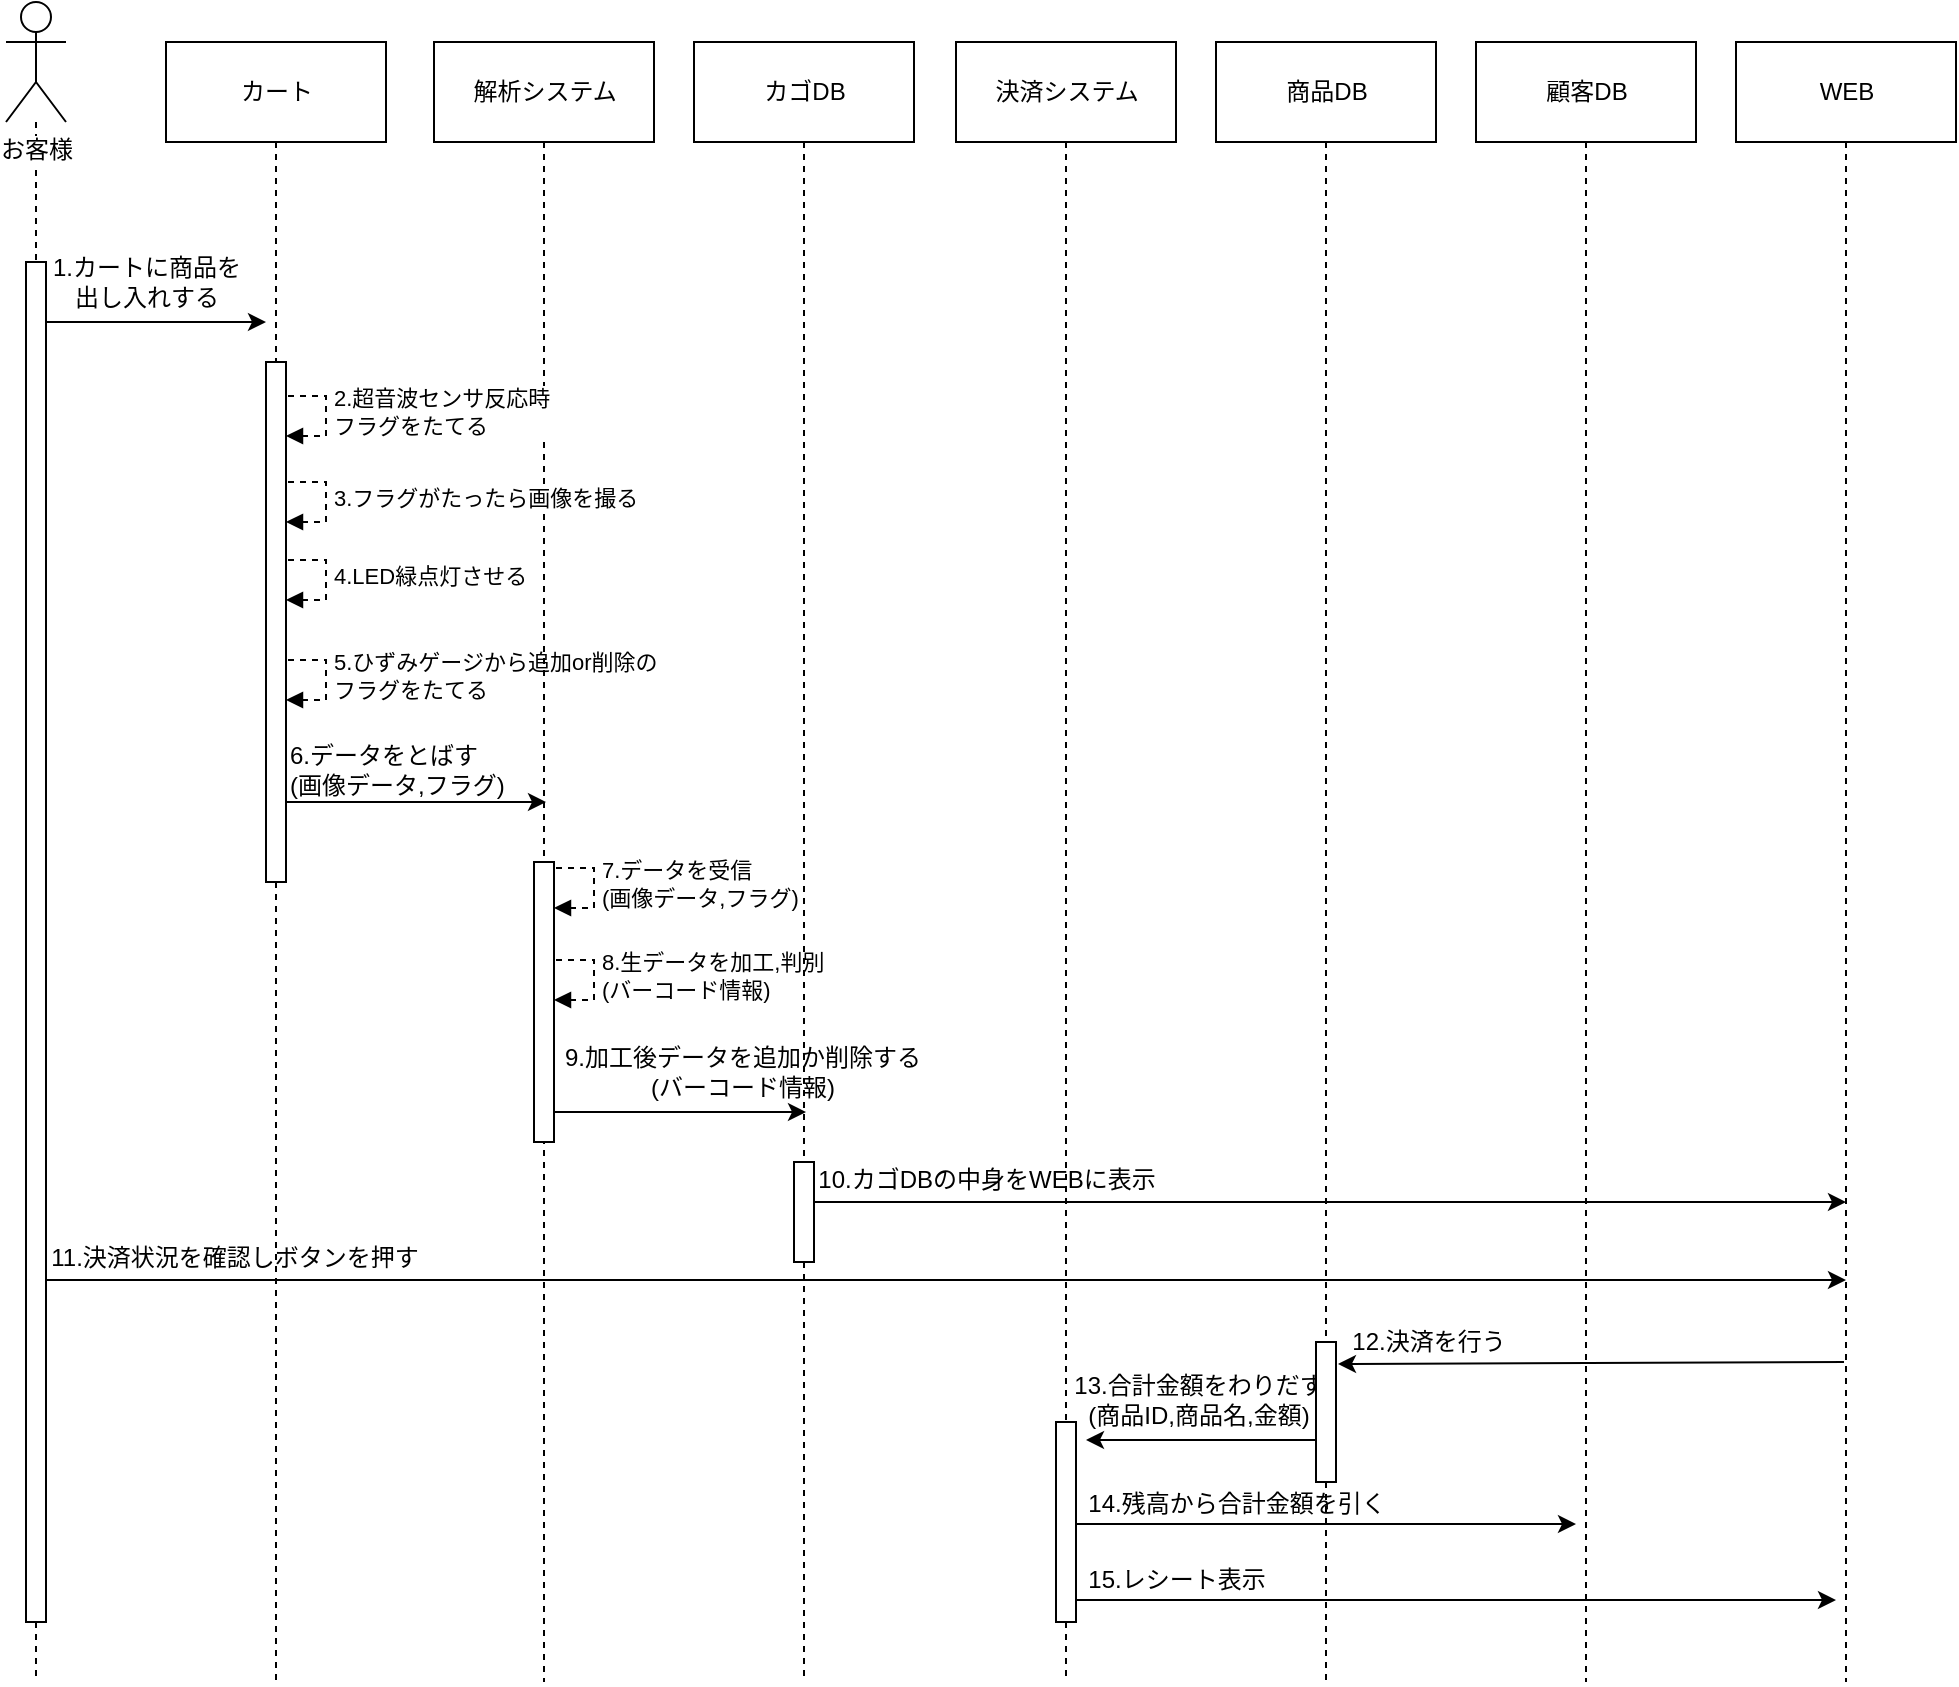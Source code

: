 <mxfile version="12.4.9" type="device"><diagram id="q3CuAIRqDANJSjzh_Llo" name="ページ1"><mxGraphModel dx="1422" dy="954" grid="1" gridSize="10" guides="1" tooltips="1" connect="1" arrows="1" fold="1" page="1" pageScale="1" pageWidth="827" pageHeight="1169" math="0" shadow="0"><root><mxCell id="0"/><mxCell id="1" parent="0"/><mxCell id="pqrPy8zDpJbWkUHRXdtm-3" value="" style="edgeStyle=orthogonalEdgeStyle;rounded=0;orthogonalLoop=1;jettySize=auto;html=1;endArrow=none;endFill=0;dashed=1;" parent="1" source="pqrPy8zDpJbWkUHRXdtm-16" edge="1"><mxGeometry relative="1" as="geometry"><mxPoint x="95" y="920" as="targetPoint"/></mxGeometry></mxCell><mxCell id="pqrPy8zDpJbWkUHRXdtm-6" value="" style="rounded=0;orthogonalLoop=1;jettySize=auto;html=1;endArrow=none;endFill=0;dashed=1;" parent="1" source="pqrPy8zDpJbWkUHRXdtm-63" edge="1"><mxGeometry relative="1" as="geometry"><mxPoint x="215" y="920" as="targetPoint"/></mxGeometry></mxCell><mxCell id="pqrPy8zDpJbWkUHRXdtm-4" value="カート" style="html=1;" parent="1" vertex="1"><mxGeometry x="160" y="100" width="110" height="50" as="geometry"/></mxCell><mxCell id="pqrPy8zDpJbWkUHRXdtm-14" value="4.LED緑点灯させる" style="edgeStyle=orthogonalEdgeStyle;html=1;align=left;spacingLeft=2;endArrow=block;rounded=0;entryX=1;entryY=0;dashed=1;" parent="1" edge="1"><mxGeometry relative="1" as="geometry"><mxPoint x="215" y="359" as="sourcePoint"/><Array as="points"><mxPoint x="240" y="359"/></Array><mxPoint x="220" y="379" as="targetPoint"/></mxGeometry></mxCell><mxCell id="pqrPy8zDpJbWkUHRXdtm-16" value="" style="html=1;points=[];perimeter=orthogonalPerimeter;labelBackgroundColor=none;" parent="1" vertex="1"><mxGeometry x="90" y="210" width="10" height="680" as="geometry"/></mxCell><mxCell id="pqrPy8zDpJbWkUHRXdtm-17" value="" style="edgeStyle=orthogonalEdgeStyle;rounded=0;orthogonalLoop=1;jettySize=auto;html=1;endArrow=none;endFill=0;dashed=1;" parent="1" source="pqrPy8zDpJbWkUHRXdtm-1" target="pqrPy8zDpJbWkUHRXdtm-16" edge="1"><mxGeometry relative="1" as="geometry"><mxPoint x="95" y="140" as="sourcePoint"/><mxPoint x="95" y="700" as="targetPoint"/></mxGeometry></mxCell><mxCell id="pqrPy8zDpJbWkUHRXdtm-20" value="5.ひずみゲージから追加or削除の&lt;br&gt;フラグをたてる" style="edgeStyle=orthogonalEdgeStyle;html=1;align=left;spacingLeft=2;endArrow=block;rounded=0;entryX=1;entryY=0;dashed=1;" parent="1" edge="1"><mxGeometry relative="1" as="geometry"><mxPoint x="215" y="409" as="sourcePoint"/><Array as="points"><mxPoint x="240" y="409"/></Array><mxPoint x="220" y="429" as="targetPoint"/></mxGeometry></mxCell><mxCell id="pqrPy8zDpJbWkUHRXdtm-21" value="" style="rounded=0;orthogonalLoop=1;jettySize=auto;html=1;endArrow=none;endFill=0;dashed=1;edgeStyle=orthogonalEdgeStyle;" parent="1" source="pqrPy8zDpJbWkUHRXdtm-22" edge="1"><mxGeometry relative="1" as="geometry"><mxPoint x="349" y="920" as="targetPoint"/></mxGeometry></mxCell><mxCell id="pqrPy8zDpJbWkUHRXdtm-22" value="解析システム" style="html=1;" parent="1" vertex="1"><mxGeometry x="294" y="100" width="110" height="50" as="geometry"/></mxCell><mxCell id="pqrPy8zDpJbWkUHRXdtm-25" value="" style="endArrow=classic;html=1;" parent="1" edge="1"><mxGeometry width="50" height="50" relative="1" as="geometry"><mxPoint x="100" y="240" as="sourcePoint"/><mxPoint x="210" y="240" as="targetPoint"/></mxGeometry></mxCell><mxCell id="pqrPy8zDpJbWkUHRXdtm-26" value="1.カートに商品を&lt;br&gt;出し入れする" style="text;html=1;resizable=0;points=[];align=center;verticalAlign=middle;labelBackgroundColor=none;" parent="pqrPy8zDpJbWkUHRXdtm-25" vertex="1" connectable="0"><mxGeometry x="0.252" y="-3" relative="1" as="geometry"><mxPoint x="-19" y="-23" as="offset"/></mxGeometry></mxCell><mxCell id="pqrPy8zDpJbWkUHRXdtm-27" value="" style="endArrow=classic;html=1;" parent="1" edge="1"><mxGeometry width="50" height="50" relative="1" as="geometry"><mxPoint x="215" y="480" as="sourcePoint"/><mxPoint x="350" y="480" as="targetPoint"/></mxGeometry></mxCell><mxCell id="pqrPy8zDpJbWkUHRXdtm-28" value="6.データをとばす&lt;br&gt;(画像データ,フラグ)" style="text;html=1;resizable=0;points=[];align=left;verticalAlign=middle;labelBackgroundColor=none;" parent="pqrPy8zDpJbWkUHRXdtm-27" vertex="1" connectable="0"><mxGeometry x="0.252" y="-3" relative="1" as="geometry"><mxPoint x="-80" y="-19" as="offset"/></mxGeometry></mxCell><mxCell id="pqrPy8zDpJbWkUHRXdtm-30" value="7.データを受信&lt;br&gt;(画像データ,フラグ)" style="edgeStyle=orthogonalEdgeStyle;html=1;align=left;spacingLeft=2;endArrow=block;rounded=0;entryX=1;entryY=0;dashed=1;" parent="1" edge="1"><mxGeometry relative="1" as="geometry"><mxPoint x="349" y="513" as="sourcePoint"/><Array as="points"><mxPoint x="374" y="513"/></Array><mxPoint x="354" y="533" as="targetPoint"/></mxGeometry></mxCell><mxCell id="pqrPy8zDpJbWkUHRXdtm-32" value="カゴDB" style="html=1;" parent="1" vertex="1"><mxGeometry x="424" y="100" width="110" height="50" as="geometry"/></mxCell><mxCell id="pqrPy8zDpJbWkUHRXdtm-35" value="" style="endArrow=classic;html=1;" parent="1" edge="1"><mxGeometry width="50" height="50" relative="1" as="geometry"><mxPoint x="349" y="635" as="sourcePoint"/><mxPoint x="480" y="635" as="targetPoint"/></mxGeometry></mxCell><mxCell id="pqrPy8zDpJbWkUHRXdtm-36" value="9.加工後データを追加か削除する&lt;br&gt;(バーコード情報)" style="text;html=1;resizable=0;points=[];align=center;verticalAlign=middle;labelBackgroundColor=none;" parent="pqrPy8zDpJbWkUHRXdtm-35" vertex="1" connectable="0"><mxGeometry x="0.252" y="-3" relative="1" as="geometry"><mxPoint x="17" y="-23" as="offset"/></mxGeometry></mxCell><mxCell id="pqrPy8zDpJbWkUHRXdtm-43" value="" style="rounded=0;orthogonalLoop=1;jettySize=auto;html=1;endArrow=none;endFill=0;dashed=1;edgeStyle=orthogonalEdgeStyle;" parent="1" source="pqrPy8zDpJbWkUHRXdtm-67" edge="1"><mxGeometry relative="1" as="geometry"><mxPoint x="610" y="920" as="targetPoint"/></mxGeometry></mxCell><mxCell id="pqrPy8zDpJbWkUHRXdtm-44" value="決済システム" style="html=1;" parent="1" vertex="1"><mxGeometry x="555" y="100" width="110" height="50" as="geometry"/></mxCell><mxCell id="pqrPy8zDpJbWkUHRXdtm-49" value="" style="rounded=0;orthogonalLoop=1;jettySize=auto;html=1;endArrow=none;endFill=0;dashed=1;edgeStyle=orthogonalEdgeStyle;" parent="1" source="pqrPy8zDpJbWkUHRXdtm-69" edge="1"><mxGeometry relative="1" as="geometry"><mxPoint x="740" y="920" as="targetPoint"/></mxGeometry></mxCell><mxCell id="pqrPy8zDpJbWkUHRXdtm-50" value="商品DB" style="html=1;" parent="1" vertex="1"><mxGeometry x="685" y="100" width="110" height="50" as="geometry"/></mxCell><mxCell id="pqrPy8zDpJbWkUHRXdtm-51" value="" style="endArrow=none;html=1;endFill=0;startArrow=classic;startFill=1;" parent="1" edge="1"><mxGeometry width="50" height="50" relative="1" as="geometry"><mxPoint x="620" y="799" as="sourcePoint"/><mxPoint x="735" y="799" as="targetPoint"/></mxGeometry></mxCell><mxCell id="pqrPy8zDpJbWkUHRXdtm-52" value="13.合計金額をわりだす&lt;br&gt;(商品ID,商品名,金額)" style="text;html=1;resizable=0;points=[];align=center;verticalAlign=middle;labelBackgroundColor=none;" parent="pqrPy8zDpJbWkUHRXdtm-51" vertex="1" connectable="0"><mxGeometry x="0.252" y="-3" relative="1" as="geometry"><mxPoint x="-16" y="-23" as="offset"/></mxGeometry></mxCell><mxCell id="pqrPy8zDpJbWkUHRXdtm-53" value="" style="rounded=0;orthogonalLoop=1;jettySize=auto;html=1;endArrow=none;endFill=0;dashed=1;edgeStyle=orthogonalEdgeStyle;" parent="1" source="pqrPy8zDpJbWkUHRXdtm-54" edge="1"><mxGeometry relative="1" as="geometry"><mxPoint x="870" y="920" as="targetPoint"/></mxGeometry></mxCell><mxCell id="pqrPy8zDpJbWkUHRXdtm-54" value="顧客DB" style="html=1;" parent="1" vertex="1"><mxGeometry x="815" y="100" width="110" height="50" as="geometry"/></mxCell><mxCell id="pqrPy8zDpJbWkUHRXdtm-55" value="" style="endArrow=classic;html=1;" parent="1" edge="1"><mxGeometry width="50" height="50" relative="1" as="geometry"><mxPoint x="610" y="841" as="sourcePoint"/><mxPoint x="865" y="841" as="targetPoint"/></mxGeometry></mxCell><mxCell id="pqrPy8zDpJbWkUHRXdtm-56" value="14.残高から合計金額を引く" style="text;html=1;resizable=0;points=[];align=center;verticalAlign=middle;labelBackgroundColor=none;" parent="pqrPy8zDpJbWkUHRXdtm-55" vertex="1" connectable="0"><mxGeometry x="0.252" y="-3" relative="1" as="geometry"><mxPoint x="-75" y="-13" as="offset"/></mxGeometry></mxCell><mxCell id="pqrPy8zDpJbWkUHRXdtm-59" value="" style="rounded=0;orthogonalLoop=1;jettySize=auto;html=1;endArrow=none;endFill=0;dashed=1;edgeStyle=orthogonalEdgeStyle;" parent="1" source="pqrPy8zDpJbWkUHRXdtm-60" edge="1"><mxGeometry relative="1" as="geometry"><mxPoint x="1000" y="920" as="targetPoint"/></mxGeometry></mxCell><mxCell id="pqrPy8zDpJbWkUHRXdtm-60" value="WEB" style="html=1;" parent="1" vertex="1"><mxGeometry x="945" y="100" width="110" height="50" as="geometry"/></mxCell><mxCell id="pqrPy8zDpJbWkUHRXdtm-61" value="" style="endArrow=classic;html=1;" parent="1" edge="1"><mxGeometry width="50" height="50" relative="1" as="geometry"><mxPoint x="610" y="879" as="sourcePoint"/><mxPoint x="995" y="879" as="targetPoint"/></mxGeometry></mxCell><mxCell id="pqrPy8zDpJbWkUHRXdtm-62" value="15.レシート表示" style="text;html=1;resizable=0;points=[];align=center;verticalAlign=middle;labelBackgroundColor=none;" parent="pqrPy8zDpJbWkUHRXdtm-61" vertex="1" connectable="0"><mxGeometry x="0.252" y="-3" relative="1" as="geometry"><mxPoint x="-186" y="-13" as="offset"/></mxGeometry></mxCell><mxCell id="pqrPy8zDpJbWkUHRXdtm-64" value="" style="rounded=0;orthogonalLoop=1;jettySize=auto;html=1;endArrow=none;endFill=0;dashed=1;" parent="1" source="pqrPy8zDpJbWkUHRXdtm-4" target="pqrPy8zDpJbWkUHRXdtm-63" edge="1"><mxGeometry relative="1" as="geometry"><mxPoint x="215" y="150" as="sourcePoint"/><mxPoint x="215" y="1000" as="targetPoint"/></mxGeometry></mxCell><mxCell id="pqrPy8zDpJbWkUHRXdtm-66" value="" style="rounded=0;orthogonalLoop=1;jettySize=auto;html=1;endArrow=none;endFill=0;dashed=1;edgeStyle=orthogonalEdgeStyle;" parent="1" source="zac1e4p0NkiJcyrt3CnO-14" edge="1"><mxGeometry relative="1" as="geometry"><mxPoint x="479" y="920" as="targetPoint"/><mxPoint x="479" y="150" as="sourcePoint"/></mxGeometry></mxCell><mxCell id="pqrPy8zDpJbWkUHRXdtm-67" value="" style="html=1;points=[];perimeter=orthogonalPerimeter;labelBackgroundColor=none;align=left;" parent="1" vertex="1"><mxGeometry x="605" y="790" width="10" height="100" as="geometry"/></mxCell><mxCell id="pqrPy8zDpJbWkUHRXdtm-68" value="" style="rounded=0;orthogonalLoop=1;jettySize=auto;html=1;endArrow=none;endFill=0;dashed=1;edgeStyle=orthogonalEdgeStyle;" parent="1" source="pqrPy8zDpJbWkUHRXdtm-44" target="pqrPy8zDpJbWkUHRXdtm-67" edge="1"><mxGeometry relative="1" as="geometry"><mxPoint x="610" y="1000" as="targetPoint"/><mxPoint x="610" y="150" as="sourcePoint"/></mxGeometry></mxCell><mxCell id="pqrPy8zDpJbWkUHRXdtm-69" value="" style="html=1;points=[];perimeter=orthogonalPerimeter;labelBackgroundColor=none;" parent="1" vertex="1"><mxGeometry x="735" y="750" width="10" height="70" as="geometry"/></mxCell><mxCell id="pqrPy8zDpJbWkUHRXdtm-70" value="" style="rounded=0;orthogonalLoop=1;jettySize=auto;html=1;endArrow=none;endFill=0;dashed=1;edgeStyle=orthogonalEdgeStyle;" parent="1" source="pqrPy8zDpJbWkUHRXdtm-50" target="pqrPy8zDpJbWkUHRXdtm-69" edge="1"><mxGeometry relative="1" as="geometry"><mxPoint x="740" y="1000" as="targetPoint"/><mxPoint x="740" y="150" as="sourcePoint"/></mxGeometry></mxCell><mxCell id="pqrPy8zDpJbWkUHRXdtm-1" value="お客様" style="shape=umlActor;verticalLabelPosition=bottom;labelBackgroundColor=#ffffff;verticalAlign=top;html=1;" parent="1" vertex="1"><mxGeometry x="80" y="80" width="30" height="60" as="geometry"/></mxCell><mxCell id="PvZxISjFCqf9hGJNSVbN-2" value="2.超音波センサ反応時&lt;br&gt;フラグをたてる" style="edgeStyle=orthogonalEdgeStyle;html=1;align=left;spacingLeft=2;endArrow=block;rounded=0;entryX=1;entryY=0;dashed=1;" parent="1" edge="1"><mxGeometry relative="1" as="geometry"><mxPoint x="215" y="277" as="sourcePoint"/><Array as="points"><mxPoint x="240" y="277"/></Array><mxPoint x="220" y="297" as="targetPoint"/></mxGeometry></mxCell><mxCell id="zac1e4p0NkiJcyrt3CnO-1" value="3.フラグがたったら画像を撮る" style="edgeStyle=orthogonalEdgeStyle;html=1;align=left;spacingLeft=2;endArrow=block;rounded=0;entryX=1;entryY=0;dashed=1;" edge="1" parent="1"><mxGeometry relative="1" as="geometry"><mxPoint x="215" y="320" as="sourcePoint"/><Array as="points"><mxPoint x="240" y="320"/></Array><mxPoint x="220" y="340" as="targetPoint"/></mxGeometry></mxCell><mxCell id="pqrPy8zDpJbWkUHRXdtm-63" value="" style="html=1;points=[];perimeter=orthogonalPerimeter;labelBackgroundColor=none;align=left;" parent="1" vertex="1"><mxGeometry x="210" y="260" width="10" height="260" as="geometry"/></mxCell><mxCell id="zac1e4p0NkiJcyrt3CnO-3" value="" style="endArrow=classic;html=1;" edge="1" parent="1"><mxGeometry width="50" height="50" relative="1" as="geometry"><mxPoint x="100" y="719" as="sourcePoint"/><mxPoint x="1000" y="719" as="targetPoint"/></mxGeometry></mxCell><mxCell id="zac1e4p0NkiJcyrt3CnO-4" value="11.決済状況を確認しボタンを押す" style="text;html=1;resizable=0;points=[];align=center;verticalAlign=middle;labelBackgroundColor=none;" vertex="1" connectable="0" parent="zac1e4p0NkiJcyrt3CnO-3"><mxGeometry x="0.252" y="-3" relative="1" as="geometry"><mxPoint x="-470" y="-14" as="offset"/></mxGeometry></mxCell><mxCell id="zac1e4p0NkiJcyrt3CnO-5" value="8.生データを加工,判別&lt;br&gt;(バーコード情報)" style="edgeStyle=orthogonalEdgeStyle;html=1;align=left;spacingLeft=2;endArrow=block;rounded=0;entryX=1;entryY=0;dashed=1;" edge="1" parent="1"><mxGeometry relative="1" as="geometry"><mxPoint x="349" y="559" as="sourcePoint"/><Array as="points"><mxPoint x="374" y="559"/></Array><mxPoint x="354" y="579" as="targetPoint"/></mxGeometry></mxCell><mxCell id="pqrPy8zDpJbWkUHRXdtm-29" value="" style="html=1;points=[];perimeter=orthogonalPerimeter;labelBackgroundColor=none;align=left;" parent="1" vertex="1"><mxGeometry x="344" y="510" width="10" height="140" as="geometry"/></mxCell><mxCell id="zac1e4p0NkiJcyrt3CnO-8" value="" style="endArrow=classic;html=1;" edge="1" parent="1"><mxGeometry width="50" height="50" relative="1" as="geometry"><mxPoint x="480" y="680" as="sourcePoint"/><mxPoint x="1000" y="680" as="targetPoint"/></mxGeometry></mxCell><mxCell id="zac1e4p0NkiJcyrt3CnO-9" value="10.カゴDBの中身をWEBに表示" style="text;html=1;resizable=0;points=[];align=center;verticalAlign=middle;labelBackgroundColor=none;" vertex="1" connectable="0" parent="zac1e4p0NkiJcyrt3CnO-8"><mxGeometry x="0.252" y="-3" relative="1" as="geometry"><mxPoint x="-236" y="-14" as="offset"/></mxGeometry></mxCell><mxCell id="zac1e4p0NkiJcyrt3CnO-10" value="" style="endArrow=none;html=1;endFill=0;startArrow=classic;startFill=1;exitX=1.1;exitY=0.157;exitDx=0;exitDy=0;exitPerimeter=0;" edge="1" parent="1" source="pqrPy8zDpJbWkUHRXdtm-69"><mxGeometry width="50" height="50" relative="1" as="geometry"><mxPoint x="750" y="760" as="sourcePoint"/><mxPoint x="999" y="760" as="targetPoint"/></mxGeometry></mxCell><mxCell id="zac1e4p0NkiJcyrt3CnO-11" value="12.決済を行う" style="text;html=1;resizable=0;points=[];align=center;verticalAlign=middle;labelBackgroundColor=none;" vertex="1" connectable="0" parent="zac1e4p0NkiJcyrt3CnO-10"><mxGeometry x="0.252" y="-3" relative="1" as="geometry"><mxPoint x="-114.01" y="-13.37" as="offset"/></mxGeometry></mxCell><mxCell id="zac1e4p0NkiJcyrt3CnO-14" value="" style="html=1;points=[];perimeter=orthogonalPerimeter;labelBackgroundColor=none;" vertex="1" parent="1"><mxGeometry x="474" y="660" width="10" height="50" as="geometry"/></mxCell><mxCell id="zac1e4p0NkiJcyrt3CnO-15" value="" style="rounded=0;orthogonalLoop=1;jettySize=auto;html=1;endArrow=none;endFill=0;dashed=1;edgeStyle=orthogonalEdgeStyle;" edge="1" parent="1" source="pqrPy8zDpJbWkUHRXdtm-32" target="zac1e4p0NkiJcyrt3CnO-14"><mxGeometry relative="1" as="geometry"><mxPoint x="479" y="1000" as="targetPoint"/><mxPoint x="479" y="150" as="sourcePoint"/></mxGeometry></mxCell></root></mxGraphModel></diagram></mxfile>